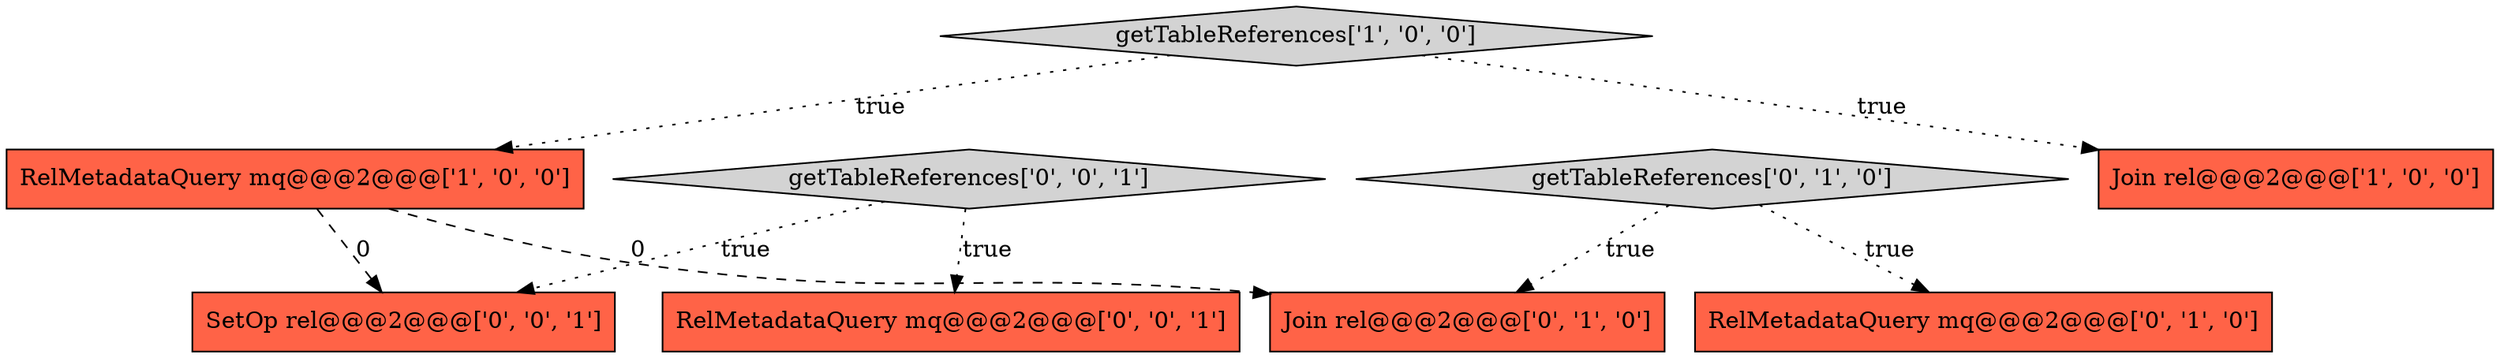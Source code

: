 digraph {
2 [style = filled, label = "RelMetadataQuery mq@@@2@@@['1', '0', '0']", fillcolor = tomato, shape = box image = "AAA1AAABBB1BBB"];
8 [style = filled, label = "SetOp rel@@@2@@@['0', '0', '1']", fillcolor = tomato, shape = box image = "AAA0AAABBB3BBB"];
5 [style = filled, label = "Join rel@@@2@@@['0', '1', '0']", fillcolor = tomato, shape = box image = "AAA1AAABBB2BBB"];
3 [style = filled, label = "RelMetadataQuery mq@@@2@@@['0', '1', '0']", fillcolor = tomato, shape = box image = "AAA0AAABBB2BBB"];
1 [style = filled, label = "Join rel@@@2@@@['1', '0', '0']", fillcolor = tomato, shape = box image = "AAA0AAABBB1BBB"];
7 [style = filled, label = "getTableReferences['0', '0', '1']", fillcolor = lightgray, shape = diamond image = "AAA0AAABBB3BBB"];
0 [style = filled, label = "getTableReferences['1', '0', '0']", fillcolor = lightgray, shape = diamond image = "AAA0AAABBB1BBB"];
4 [style = filled, label = "getTableReferences['0', '1', '0']", fillcolor = lightgray, shape = diamond image = "AAA0AAABBB2BBB"];
6 [style = filled, label = "RelMetadataQuery mq@@@2@@@['0', '0', '1']", fillcolor = tomato, shape = box image = "AAA0AAABBB3BBB"];
4->5 [style = dotted, label="true"];
7->6 [style = dotted, label="true"];
2->5 [style = dashed, label="0"];
4->3 [style = dotted, label="true"];
0->2 [style = dotted, label="true"];
7->8 [style = dotted, label="true"];
2->8 [style = dashed, label="0"];
0->1 [style = dotted, label="true"];
}

